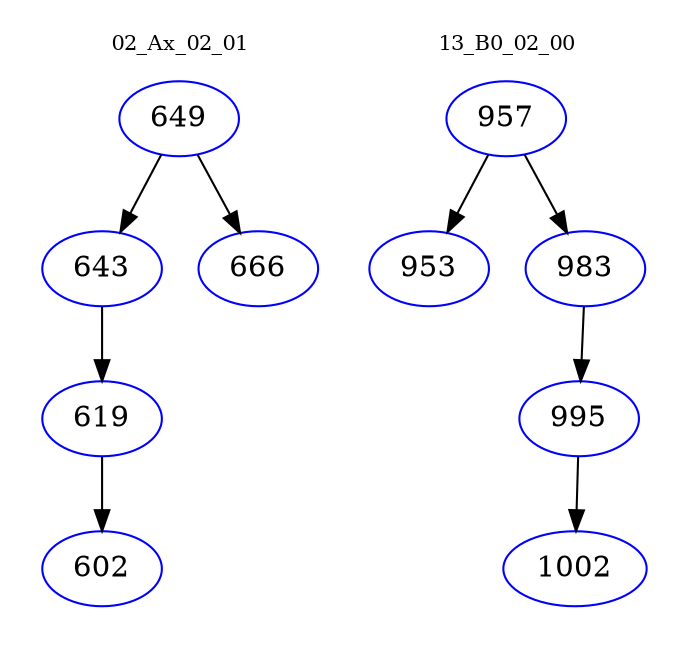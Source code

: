 digraph{
subgraph cluster_0 {
color = white
label = "02_Ax_02_01";
fontsize=10;
T0_649 [label="649", color="blue"]
T0_649 -> T0_643 [color="black"]
T0_643 [label="643", color="blue"]
T0_643 -> T0_619 [color="black"]
T0_619 [label="619", color="blue"]
T0_619 -> T0_602 [color="black"]
T0_602 [label="602", color="blue"]
T0_649 -> T0_666 [color="black"]
T0_666 [label="666", color="blue"]
}
subgraph cluster_1 {
color = white
label = "13_B0_02_00";
fontsize=10;
T1_957 [label="957", color="blue"]
T1_957 -> T1_953 [color="black"]
T1_953 [label="953", color="blue"]
T1_957 -> T1_983 [color="black"]
T1_983 [label="983", color="blue"]
T1_983 -> T1_995 [color="black"]
T1_995 [label="995", color="blue"]
T1_995 -> T1_1002 [color="black"]
T1_1002 [label="1002", color="blue"]
}
}
